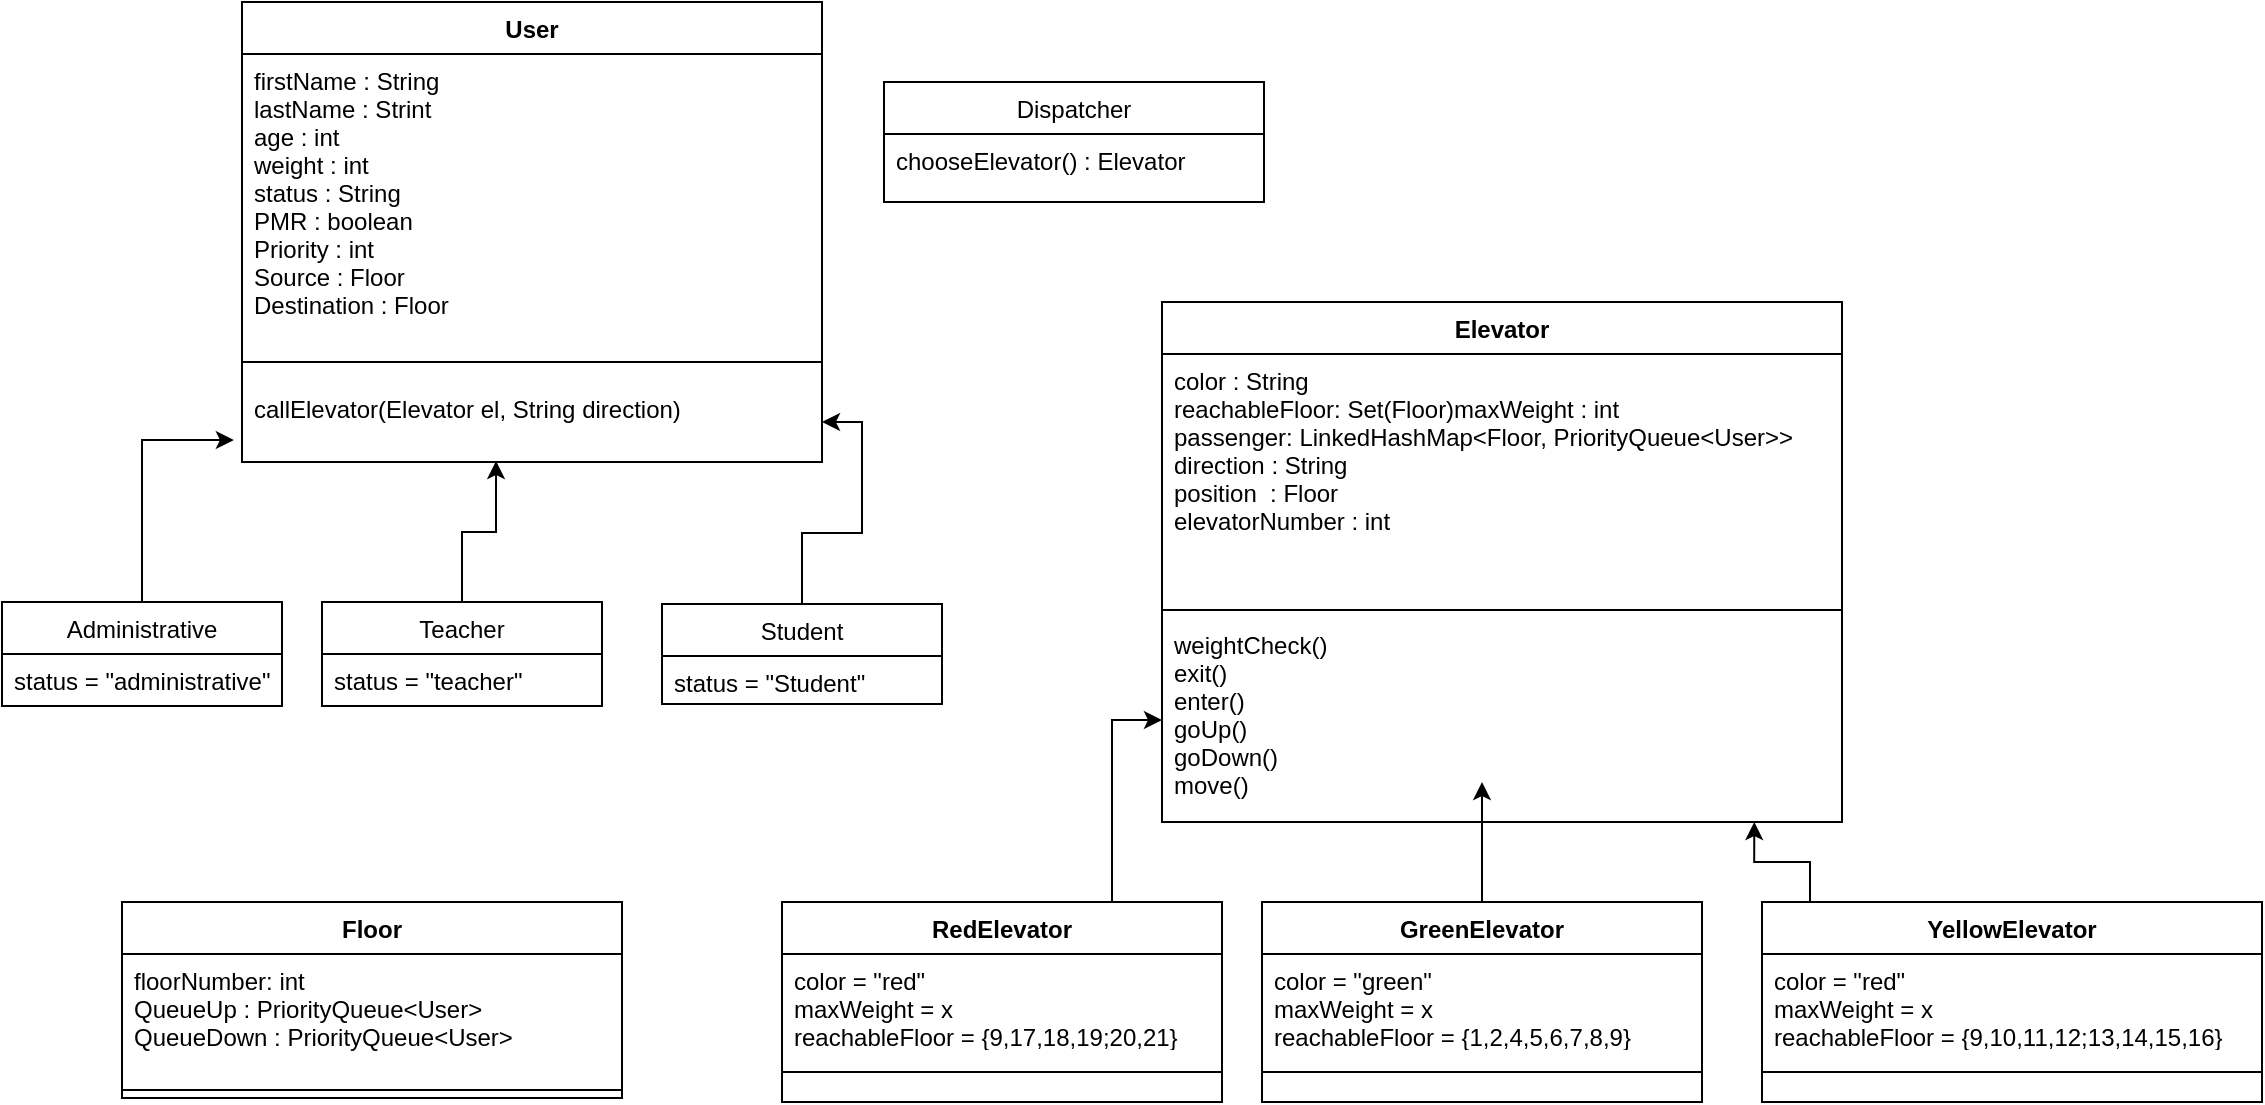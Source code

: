 <mxfile version="12.2.0" type="github" pages="1">
  <diagram name="Page-1" id="929967ad-93f9-6ef4-fab6-5d389245f69c">
    <mxGraphModel dx="1306" dy="477" grid="1" gridSize="10" guides="1" tooltips="1" connect="1" arrows="1" fold="1" page="1" pageScale="1.5" pageWidth="1169" pageHeight="826" background="none" math="0" shadow="0">
      <root>
        <mxCell id="0" style=";html=1;"/>
        <mxCell id="1" style=";html=1;" parent="0"/>
        <mxCell id="R7YGYTRPfJBUuW-QX1SR-2" value="User" style="swimlane;fontStyle=1;align=center;verticalAlign=top;childLayout=stackLayout;horizontal=1;startSize=26;horizontalStack=0;resizeParent=1;resizeParentMax=0;resizeLast=0;collapsible=1;marginBottom=0;" parent="1" vertex="1">
          <mxGeometry x="180" y="110" width="290" height="230" as="geometry"/>
        </mxCell>
        <mxCell id="R7YGYTRPfJBUuW-QX1SR-3" value="firstName : String&#xa;lastName : Strint&#xa;age : int&#xa;weight : int&#xa;status : String&#xa;PMR : boolean&#xa;Priority : int&#xa;Source : Floor&#xa;Destination : Floor&#xa;&#xa;" style="text;strokeColor=none;fillColor=none;align=left;verticalAlign=top;spacingLeft=4;spacingRight=4;overflow=hidden;rotatable=0;points=[[0,0.5],[1,0.5]];portConstraint=eastwest;" parent="R7YGYTRPfJBUuW-QX1SR-2" vertex="1">
          <mxGeometry y="26" width="290" height="144" as="geometry"/>
        </mxCell>
        <mxCell id="R7YGYTRPfJBUuW-QX1SR-4" value="" style="line;strokeWidth=1;fillColor=none;align=left;verticalAlign=middle;spacingTop=-1;spacingLeft=3;spacingRight=3;rotatable=0;labelPosition=right;points=[];portConstraint=eastwest;" parent="R7YGYTRPfJBUuW-QX1SR-2" vertex="1">
          <mxGeometry y="170" width="290" height="20" as="geometry"/>
        </mxCell>
        <mxCell id="R7YGYTRPfJBUuW-QX1SR-5" value="callElevator(Elevator el, String direction)&#xa;&#xa;&#xa;&#xa;&#xa;" style="text;strokeColor=none;fillColor=none;align=left;verticalAlign=top;spacingLeft=4;spacingRight=4;overflow=hidden;rotatable=0;points=[[0,0.5],[1,0.5]];portConstraint=eastwest;" parent="R7YGYTRPfJBUuW-QX1SR-2" vertex="1">
          <mxGeometry y="190" width="290" height="40" as="geometry"/>
        </mxCell>
        <mxCell id="R7YGYTRPfJBUuW-QX1SR-18" value="Elevator" style="swimlane;fontStyle=1;align=center;verticalAlign=top;childLayout=stackLayout;horizontal=1;startSize=26;horizontalStack=0;resizeParent=1;resizeParentMax=0;resizeLast=0;collapsible=1;marginBottom=0;" parent="1" vertex="1">
          <mxGeometry x="640" y="260" width="340" height="260" as="geometry"/>
        </mxCell>
        <mxCell id="R7YGYTRPfJBUuW-QX1SR-19" value="color : String&#xa;reachableFloor: Set(Floor)maxWeight : int&#xa;passenger: LinkedHashMap&lt;Floor, PriorityQueue&lt;User&gt;&gt;&#xa;direction : String&#xa;position  : Floor&#xa;elevatorNumber : int&#xa;&#xa;&#xa;" style="text;strokeColor=none;fillColor=none;align=left;verticalAlign=top;spacingLeft=4;spacingRight=4;overflow=hidden;rotatable=0;points=[[0,0.5],[1,0.5]];portConstraint=eastwest;" parent="R7YGYTRPfJBUuW-QX1SR-18" vertex="1">
          <mxGeometry y="26" width="340" height="124" as="geometry"/>
        </mxCell>
        <mxCell id="R7YGYTRPfJBUuW-QX1SR-20" value="" style="line;strokeWidth=1;fillColor=none;align=left;verticalAlign=middle;spacingTop=-1;spacingLeft=3;spacingRight=3;rotatable=0;labelPosition=right;points=[];portConstraint=eastwest;" parent="R7YGYTRPfJBUuW-QX1SR-18" vertex="1">
          <mxGeometry y="150" width="340" height="8" as="geometry"/>
        </mxCell>
        <mxCell id="R7YGYTRPfJBUuW-QX1SR-21" value="weightCheck()&#xa;exit()&#xa;enter()&#xa;goUp()&#xa;goDown()&#xa;move()&#xa;&#xa;" style="text;strokeColor=none;fillColor=none;align=left;verticalAlign=top;spacingLeft=4;spacingRight=4;overflow=hidden;rotatable=0;points=[[0,0.5],[1,0.5]];portConstraint=eastwest;" parent="R7YGYTRPfJBUuW-QX1SR-18" vertex="1">
          <mxGeometry y="158" width="340" height="102" as="geometry"/>
        </mxCell>
        <mxCell id="R7YGYTRPfJBUuW-QX1SR-51" style="edgeStyle=orthogonalEdgeStyle;rounded=0;orthogonalLoop=1;jettySize=auto;html=1;" parent="1" source="R7YGYTRPfJBUuW-QX1SR-40" edge="1">
          <mxGeometry relative="1" as="geometry">
            <Array as="points">
              <mxPoint x="800" y="520"/>
              <mxPoint x="800" y="520"/>
            </Array>
            <mxPoint x="800" y="500" as="targetPoint"/>
          </mxGeometry>
        </mxCell>
        <mxCell id="R7YGYTRPfJBUuW-QX1SR-40" value="GreenElevator" style="swimlane;fontStyle=1;align=center;verticalAlign=top;childLayout=stackLayout;horizontal=1;startSize=26;horizontalStack=0;resizeParent=1;resizeParentMax=0;resizeLast=0;collapsible=1;marginBottom=0;" parent="1" vertex="1">
          <mxGeometry x="690" y="560" width="220" height="100" as="geometry"/>
        </mxCell>
        <mxCell id="R7YGYTRPfJBUuW-QX1SR-41" value="color = &quot;green&quot;&#xa;maxWeight = x&#xa;reachableFloor = {1,2,4,5,6,7,8,9}&#xa;&#xa;" style="text;strokeColor=none;fillColor=none;align=left;verticalAlign=top;spacingLeft=4;spacingRight=4;overflow=hidden;rotatable=0;points=[[0,0.5],[1,0.5]];portConstraint=eastwest;" parent="R7YGYTRPfJBUuW-QX1SR-40" vertex="1">
          <mxGeometry y="26" width="220" height="44" as="geometry"/>
        </mxCell>
        <mxCell id="R7YGYTRPfJBUuW-QX1SR-42" value="" style="line;strokeWidth=1;fillColor=none;align=left;verticalAlign=middle;spacingTop=-1;spacingLeft=3;spacingRight=3;rotatable=0;labelPosition=right;points=[];portConstraint=eastwest;" parent="R7YGYTRPfJBUuW-QX1SR-40" vertex="1">
          <mxGeometry y="70" width="220" height="30" as="geometry"/>
        </mxCell>
        <mxCell id="R7YGYTRPfJBUuW-QX1SR-52" style="edgeStyle=orthogonalEdgeStyle;rounded=0;orthogonalLoop=1;jettySize=auto;html=1;exitX=0.75;exitY=0;exitDx=0;exitDy=0;entryX=0;entryY=0.5;entryDx=0;entryDy=0;" parent="1" source="R7YGYTRPfJBUuW-QX1SR-44" target="R7YGYTRPfJBUuW-QX1SR-21" edge="1">
          <mxGeometry relative="1" as="geometry">
            <mxPoint x="720" y="540" as="targetPoint"/>
          </mxGeometry>
        </mxCell>
        <mxCell id="R7YGYTRPfJBUuW-QX1SR-44" value="RedElevator" style="swimlane;fontStyle=1;align=center;verticalAlign=top;childLayout=stackLayout;horizontal=1;startSize=26;horizontalStack=0;resizeParent=1;resizeParentMax=0;resizeLast=0;collapsible=1;marginBottom=0;" parent="1" vertex="1">
          <mxGeometry x="450" y="560" width="220" height="100" as="geometry">
            <mxRectangle x="450" y="560" width="130" height="26" as="alternateBounds"/>
          </mxGeometry>
        </mxCell>
        <mxCell id="R7YGYTRPfJBUuW-QX1SR-45" value="color = &quot;red&quot;&#xa;maxWeight = x&#xa;reachableFloor = {9,17,18,19;20,21}&#xa;&#xa;" style="text;strokeColor=none;fillColor=none;align=left;verticalAlign=top;spacingLeft=4;spacingRight=4;overflow=hidden;rotatable=0;points=[[0,0.5],[1,0.5]];portConstraint=eastwest;" parent="R7YGYTRPfJBUuW-QX1SR-44" vertex="1">
          <mxGeometry y="26" width="220" height="44" as="geometry"/>
        </mxCell>
        <mxCell id="R7YGYTRPfJBUuW-QX1SR-46" value="" style="line;strokeWidth=1;fillColor=none;align=left;verticalAlign=middle;spacingTop=-1;spacingLeft=3;spacingRight=3;rotatable=0;labelPosition=right;points=[];portConstraint=eastwest;" parent="R7YGYTRPfJBUuW-QX1SR-44" vertex="1">
          <mxGeometry y="70" width="220" height="30" as="geometry"/>
        </mxCell>
        <mxCell id="R7YGYTRPfJBUuW-QX1SR-50" style="edgeStyle=orthogonalEdgeStyle;rounded=0;orthogonalLoop=1;jettySize=auto;html=1;entryX=0.871;entryY=1;entryDx=0;entryDy=0;entryPerimeter=0;exitX=0.096;exitY=0.01;exitDx=0;exitDy=0;exitPerimeter=0;" parent="1" source="R7YGYTRPfJBUuW-QX1SR-47" target="R7YGYTRPfJBUuW-QX1SR-21" edge="1">
          <mxGeometry relative="1" as="geometry"/>
        </mxCell>
        <mxCell id="R7YGYTRPfJBUuW-QX1SR-47" value="YellowElevator" style="swimlane;fontStyle=1;align=center;verticalAlign=top;childLayout=stackLayout;horizontal=1;startSize=26;horizontalStack=0;resizeParent=1;resizeParentMax=0;resizeLast=0;collapsible=1;marginBottom=0;" parent="1" vertex="1">
          <mxGeometry x="940" y="560" width="250" height="100" as="geometry"/>
        </mxCell>
        <mxCell id="R7YGYTRPfJBUuW-QX1SR-48" value="color = &quot;red&quot;&#xa;maxWeight = x&#xa;reachableFloor = {9,10,11,12;13,14,15,16}&#xa;&#xa;" style="text;strokeColor=none;fillColor=none;align=left;verticalAlign=top;spacingLeft=4;spacingRight=4;overflow=hidden;rotatable=0;points=[[0,0.5],[1,0.5]];portConstraint=eastwest;" parent="R7YGYTRPfJBUuW-QX1SR-47" vertex="1">
          <mxGeometry y="26" width="250" height="44" as="geometry"/>
        </mxCell>
        <mxCell id="R7YGYTRPfJBUuW-QX1SR-49" value="" style="line;strokeWidth=1;fillColor=none;align=left;verticalAlign=middle;spacingTop=-1;spacingLeft=3;spacingRight=3;rotatable=0;labelPosition=right;points=[];portConstraint=eastwest;" parent="R7YGYTRPfJBUuW-QX1SR-47" vertex="1">
          <mxGeometry y="70" width="250" height="30" as="geometry"/>
        </mxCell>
        <mxCell id="HsLlScuj0kqrjAnPasCE-12" value="Floor" style="swimlane;fontStyle=1;align=center;verticalAlign=top;childLayout=stackLayout;horizontal=1;startSize=26;horizontalStack=0;resizeParent=1;resizeParentMax=0;resizeLast=0;collapsible=1;marginBottom=0;" parent="1" vertex="1">
          <mxGeometry x="120" y="560" width="250" height="98" as="geometry"/>
        </mxCell>
        <mxCell id="HsLlScuj0kqrjAnPasCE-13" value="floorNumber: int&#xa;QueueUp : PriorityQueue&lt;User&gt;&#xa;QueueDown : PriorityQueue&lt;User&gt;&#xa;" style="text;strokeColor=none;fillColor=none;align=left;verticalAlign=top;spacingLeft=4;spacingRight=4;overflow=hidden;rotatable=0;points=[[0,0.5],[1,0.5]];portConstraint=eastwest;" parent="HsLlScuj0kqrjAnPasCE-12" vertex="1">
          <mxGeometry y="26" width="250" height="64" as="geometry"/>
        </mxCell>
        <mxCell id="HsLlScuj0kqrjAnPasCE-14" value="" style="line;strokeWidth=1;fillColor=none;align=left;verticalAlign=middle;spacingTop=-1;spacingLeft=3;spacingRight=3;rotatable=0;labelPosition=right;points=[];portConstraint=eastwest;" parent="HsLlScuj0kqrjAnPasCE-12" vertex="1">
          <mxGeometry y="90" width="250" height="8" as="geometry"/>
        </mxCell>
        <mxCell id="nM4L4SGR3RVJlTG-Alpz-13" style="edgeStyle=orthogonalEdgeStyle;rounded=0;orthogonalLoop=1;jettySize=auto;html=1;entryX=0.438;entryY=0.988;entryDx=0;entryDy=0;entryPerimeter=0;" edge="1" parent="1" source="nM4L4SGR3RVJlTG-Alpz-1" target="R7YGYTRPfJBUuW-QX1SR-5">
          <mxGeometry relative="1" as="geometry"/>
        </mxCell>
        <mxCell id="nM4L4SGR3RVJlTG-Alpz-1" value="Teacher" style="swimlane;fontStyle=0;childLayout=stackLayout;horizontal=1;startSize=26;fillColor=none;horizontalStack=0;resizeParent=1;resizeParentMax=0;resizeLast=0;collapsible=1;marginBottom=0;" vertex="1" parent="1">
          <mxGeometry x="220" y="410" width="140" height="52" as="geometry"/>
        </mxCell>
        <mxCell id="nM4L4SGR3RVJlTG-Alpz-2" value="status = &quot;teacher&quot;" style="text;strokeColor=none;fillColor=none;align=left;verticalAlign=top;spacingLeft=4;spacingRight=4;overflow=hidden;rotatable=0;points=[[0,0.5],[1,0.5]];portConstraint=eastwest;" vertex="1" parent="nM4L4SGR3RVJlTG-Alpz-1">
          <mxGeometry y="26" width="140" height="26" as="geometry"/>
        </mxCell>
        <mxCell id="nM4L4SGR3RVJlTG-Alpz-12" style="edgeStyle=orthogonalEdgeStyle;rounded=0;orthogonalLoop=1;jettySize=auto;html=1;entryX=-0.014;entryY=0.725;entryDx=0;entryDy=0;entryPerimeter=0;" edge="1" parent="1" source="nM4L4SGR3RVJlTG-Alpz-5" target="R7YGYTRPfJBUuW-QX1SR-5">
          <mxGeometry relative="1" as="geometry"/>
        </mxCell>
        <mxCell id="nM4L4SGR3RVJlTG-Alpz-5" value="Administrative" style="swimlane;fontStyle=0;childLayout=stackLayout;horizontal=1;startSize=26;fillColor=none;horizontalStack=0;resizeParent=1;resizeParentMax=0;resizeLast=0;collapsible=1;marginBottom=0;" vertex="1" parent="1">
          <mxGeometry x="60" y="410" width="140" height="52" as="geometry"/>
        </mxCell>
        <mxCell id="nM4L4SGR3RVJlTG-Alpz-6" value="status = &quot;administrative&quot;" style="text;strokeColor=none;fillColor=none;align=left;verticalAlign=top;spacingLeft=4;spacingRight=4;overflow=hidden;rotatable=0;points=[[0,0.5],[1,0.5]];portConstraint=eastwest;" vertex="1" parent="nM4L4SGR3RVJlTG-Alpz-5">
          <mxGeometry y="26" width="140" height="26" as="geometry"/>
        </mxCell>
        <mxCell id="nM4L4SGR3RVJlTG-Alpz-14" style="edgeStyle=orthogonalEdgeStyle;rounded=0;orthogonalLoop=1;jettySize=auto;html=1;" edge="1" parent="1" source="nM4L4SGR3RVJlTG-Alpz-8" target="R7YGYTRPfJBUuW-QX1SR-5">
          <mxGeometry relative="1" as="geometry"/>
        </mxCell>
        <mxCell id="nM4L4SGR3RVJlTG-Alpz-8" value="Student" style="swimlane;fontStyle=0;childLayout=stackLayout;horizontal=1;startSize=26;fillColor=none;horizontalStack=0;resizeParent=1;resizeParentMax=0;resizeLast=0;collapsible=1;marginBottom=0;" vertex="1" parent="1">
          <mxGeometry x="390" y="411" width="140" height="50" as="geometry"/>
        </mxCell>
        <mxCell id="nM4L4SGR3RVJlTG-Alpz-9" value="status = &quot;Student&quot;&#xa;" style="text;strokeColor=none;fillColor=none;align=left;verticalAlign=top;spacingLeft=4;spacingRight=4;overflow=hidden;rotatable=0;points=[[0,0.5],[1,0.5]];portConstraint=eastwest;" vertex="1" parent="nM4L4SGR3RVJlTG-Alpz-8">
          <mxGeometry y="26" width="140" height="24" as="geometry"/>
        </mxCell>
        <mxCell id="nM4L4SGR3RVJlTG-Alpz-15" value="Dispatcher" style="swimlane;fontStyle=0;childLayout=stackLayout;horizontal=1;startSize=26;fillColor=none;horizontalStack=0;resizeParent=1;resizeParentMax=0;resizeLast=0;collapsible=1;marginBottom=0;" vertex="1" parent="1">
          <mxGeometry x="501" y="150" width="190" height="60" as="geometry"/>
        </mxCell>
        <mxCell id="nM4L4SGR3RVJlTG-Alpz-16" value="chooseElevator() : Elevator" style="text;strokeColor=none;fillColor=none;align=left;verticalAlign=top;spacingLeft=4;spacingRight=4;overflow=hidden;rotatable=0;points=[[0,0.5],[1,0.5]];portConstraint=eastwest;" vertex="1" parent="nM4L4SGR3RVJlTG-Alpz-15">
          <mxGeometry y="26" width="190" height="34" as="geometry"/>
        </mxCell>
      </root>
    </mxGraphModel>
  </diagram>
</mxfile>

